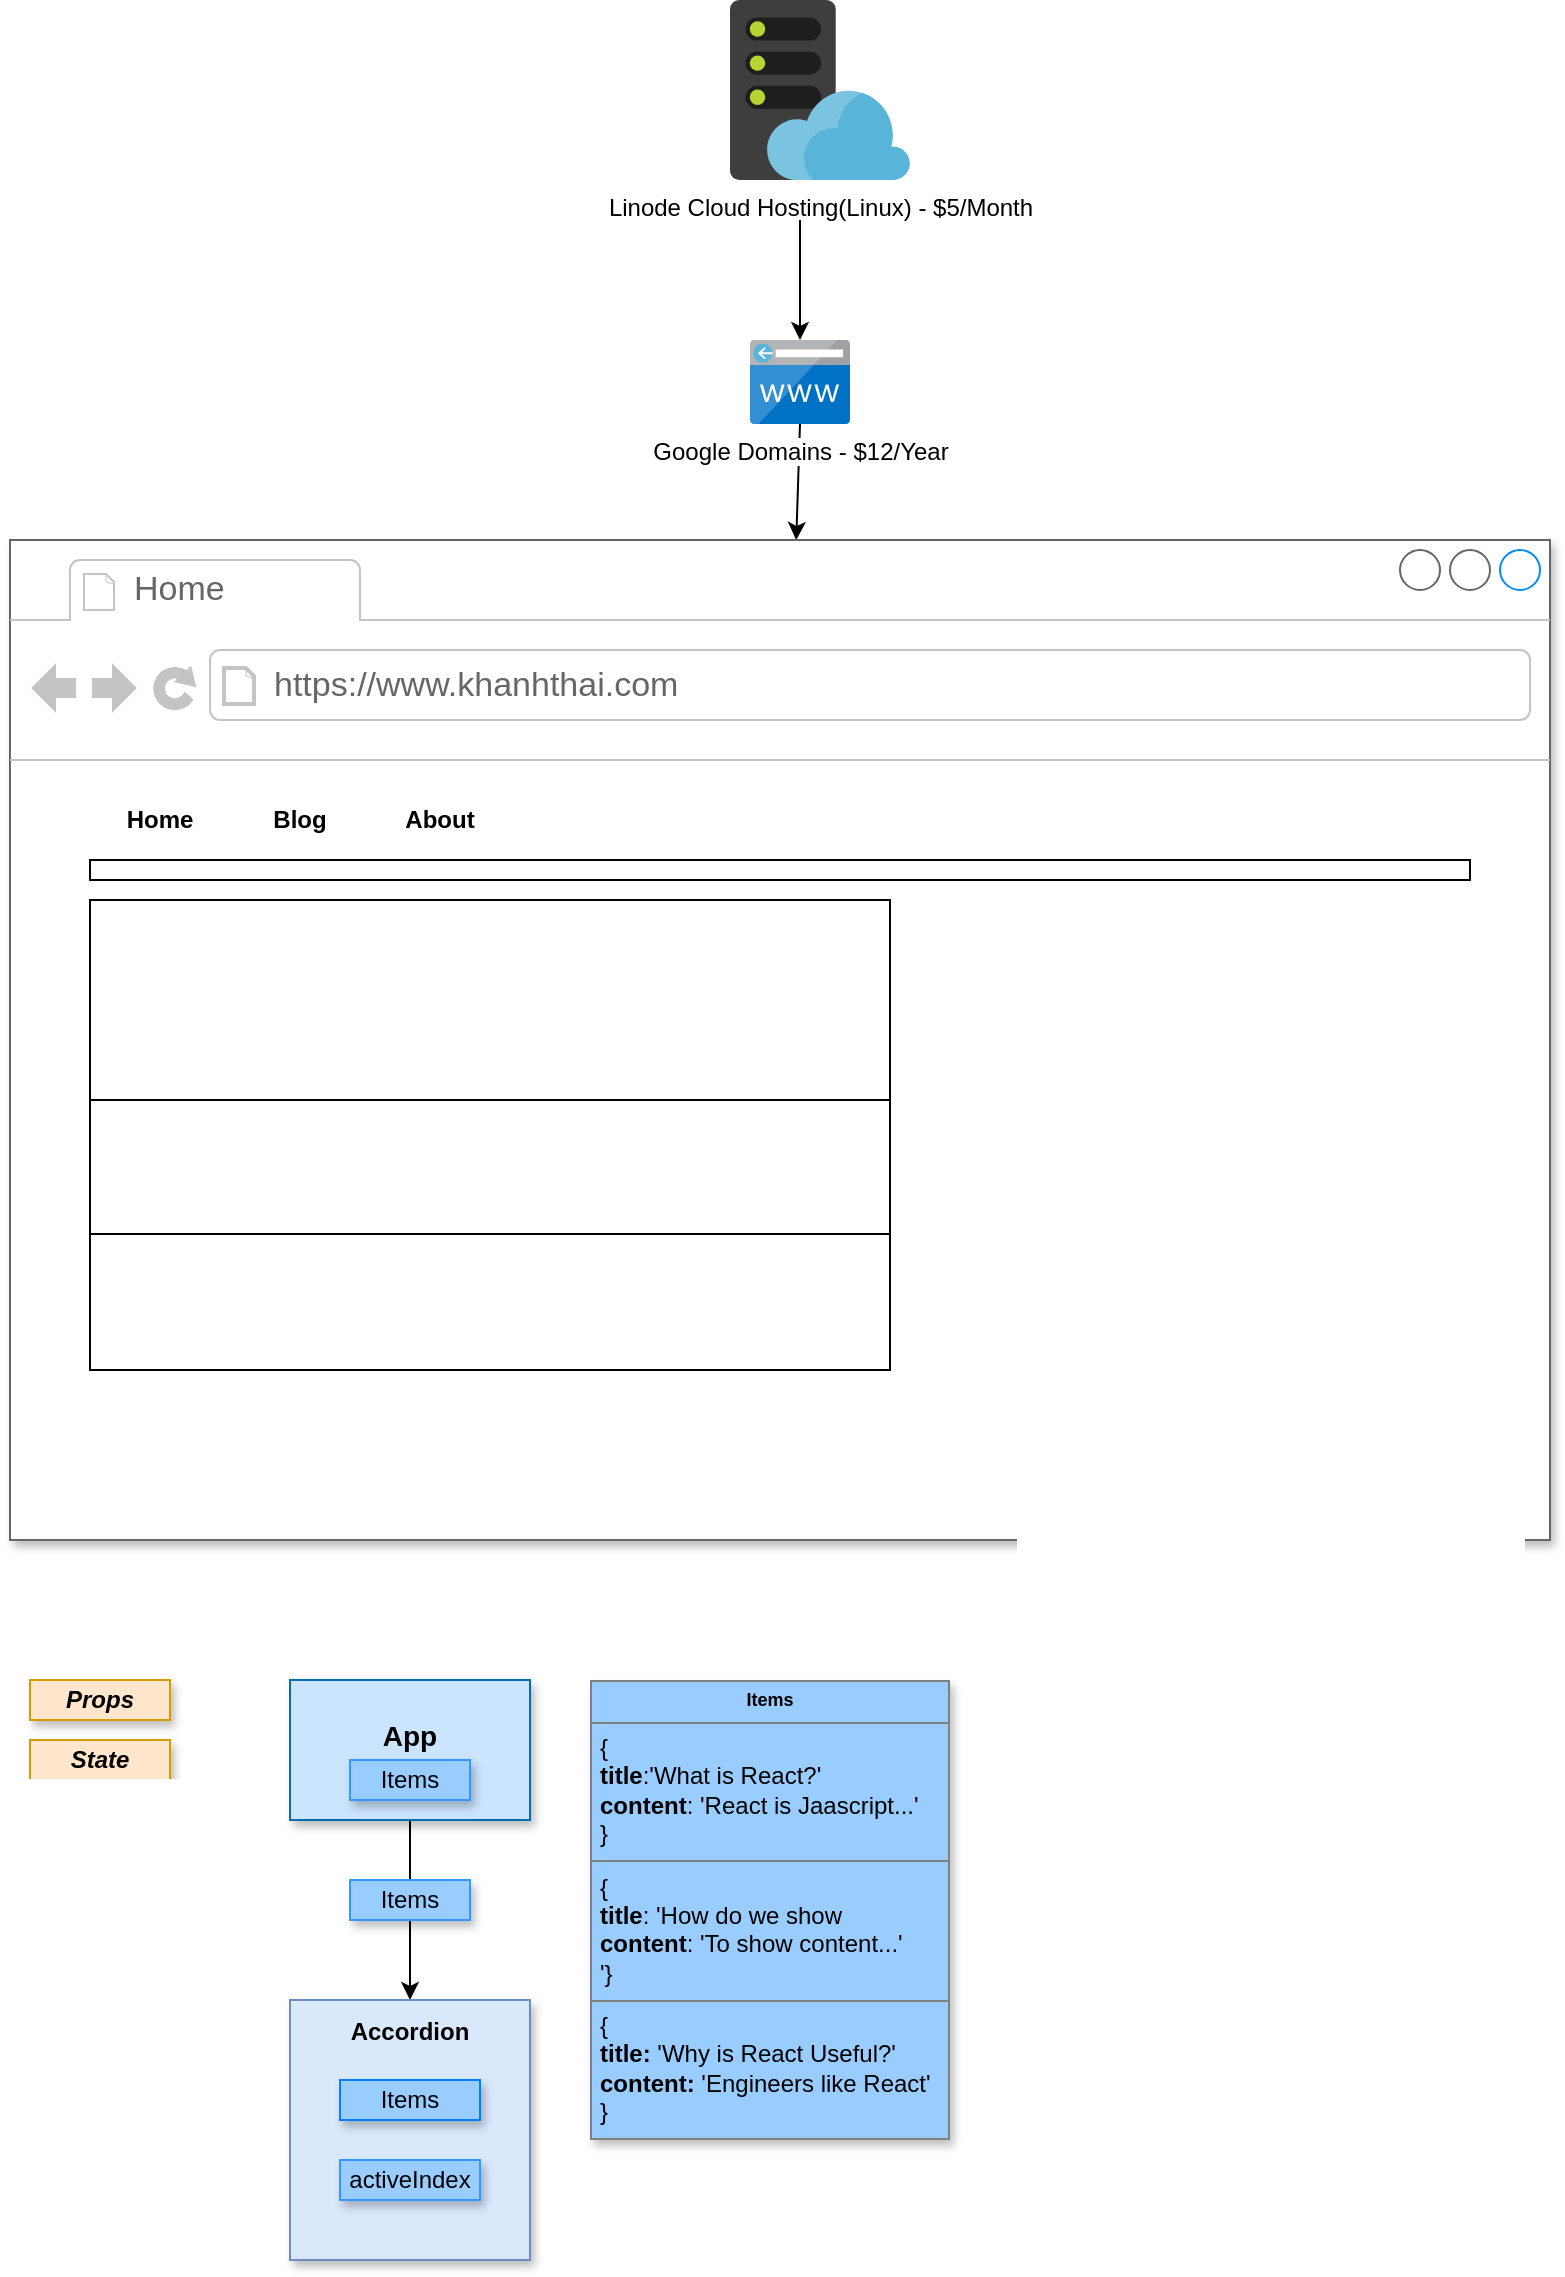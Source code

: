 <mxfile version="14.1.9" type="github">
  <diagram id="-8Po2za0VV15nlukF8d9" name="Page-1">
    <mxGraphModel dx="1127" dy="2746" grid="1" gridSize="10" guides="1" tooltips="1" connect="1" arrows="1" fold="1" page="1" pageScale="1" pageWidth="850" pageHeight="1100" math="0" shadow="0">
      <root>
        <mxCell id="0" />
        <mxCell id="1" parent="0" />
        <mxCell id="I9JZfjE0defXv6euggS9-47" value="Linode Cloud Hosting(Linux) - $5/Month" style="aspect=fixed;html=1;points=[];align=center;image;fontSize=12;image=img/lib/mscae/WebHosting.svg;" parent="1" vertex="1">
          <mxGeometry x="390" y="-1600" width="90" height="90" as="geometry" />
        </mxCell>
        <mxCell id="I9JZfjE0defXv6euggS9-51" value="" style="endArrow=classic;html=1;exitX=0.5;exitY=1;exitDx=0;exitDy=0;" parent="1" source="I9JZfjE0defXv6euggS9-52" target="I9JZfjE0defXv6euggS9-43" edge="1">
          <mxGeometry width="50" height="50" relative="1" as="geometry">
            <mxPoint x="310" y="-1310" as="sourcePoint" />
            <mxPoint x="425" y="-1230" as="targetPoint" />
          </mxGeometry>
        </mxCell>
        <mxCell id="I9JZfjE0defXv6euggS9-52" value="&lt;div&gt;Google Domains - $12/Year&lt;/div&gt;" style="aspect=fixed;html=1;points=[];align=center;image;fontSize=12;image=img/lib/mscae/CustomDomain.svg;" parent="1" vertex="1">
          <mxGeometry x="400" y="-1430" width="50" height="42" as="geometry" />
        </mxCell>
        <mxCell id="I9JZfjE0defXv6euggS9-53" value="" style="endArrow=classic;html=1;exitX=0.5;exitY=1;exitDx=0;exitDy=0;" parent="1" target="I9JZfjE0defXv6euggS9-52" edge="1">
          <mxGeometry width="50" height="50" relative="1" as="geometry">
            <mxPoint x="425" y="-1490" as="sourcePoint" />
            <mxPoint x="425" y="-1230" as="targetPoint" />
          </mxGeometry>
        </mxCell>
        <mxCell id="C3cHuOe90c1Z_wrDlrV1-6" value="" style="endArrow=classic;html=1;fontColor=#FF66B3;exitX=0.5;exitY=1;exitDx=0;exitDy=0;entryX=0.5;entryY=0;entryDx=0;entryDy=0;" edge="1" parent="1" source="C3cHuOe90c1Z_wrDlrV1-1" target="C3cHuOe90c1Z_wrDlrV1-5">
          <mxGeometry width="50" height="50" relative="1" as="geometry">
            <mxPoint x="450" y="-670" as="sourcePoint" />
            <mxPoint x="500" y="-720" as="targetPoint" />
          </mxGeometry>
        </mxCell>
        <mxCell id="C3cHuOe90c1Z_wrDlrV1-7" value="&lt;b&gt;Props&lt;/b&gt;" style="rounded=0;whiteSpace=wrap;html=1;shadow=1;glass=0;fillColor=#ffe6cc;strokeColor=#d79b00;fontStyle=2" vertex="1" parent="1">
          <mxGeometry x="40" y="-760" width="70" height="20" as="geometry" />
        </mxCell>
        <mxCell id="C3cHuOe90c1Z_wrDlrV1-11" value="Items" style="rounded=0;whiteSpace=wrap;html=1;shadow=1;glass=0;fillColor=#99CCFF;strokeColor=#3399FF;" vertex="1" parent="1">
          <mxGeometry x="200" y="-660" width="60" height="20" as="geometry" />
        </mxCell>
        <mxCell id="C3cHuOe90c1Z_wrDlrV1-33" value="&lt;table style=&quot;width: 100% ; height: 100% ; border-collapse: collapse ; font-size: 12px&quot; width=&quot;100%&quot; cellpadding=&quot;4&quot; border=&quot;1&quot;&gt;&lt;tbody&gt;&lt;tr style=&quot;font-size: 9px&quot;&gt;&lt;th style=&quot;font-size: 9px&quot; align=&quot;center&quot;&gt;Items&lt;/th&gt;&lt;/tr&gt;&lt;tr style=&quot;font-size: 12px&quot; align=&quot;left&quot;&gt;&lt;td&gt;{&lt;br&gt;&lt;b&gt;title&lt;/b&gt;:&#39;What is React?&#39;&lt;br&gt;&lt;b&gt;content&lt;/b&gt;: &#39;React is Jaascript...&#39;&lt;br&gt;}&lt;/td&gt;&lt;/tr&gt;&lt;tr&gt;&lt;td&gt;{&lt;br&gt;&lt;b&gt;title&lt;/b&gt;: &#39;How do we show&lt;br&gt;&lt;b&gt;content&lt;/b&gt;: &#39;To show content...&#39;&lt;br&gt;&#39;}&lt;/td&gt;&lt;/tr&gt;&lt;tr&gt;&lt;td&gt;{&lt;br&gt;&lt;b&gt;title: &lt;/b&gt;&#39;Why is React Useful?&#39;&lt;br&gt;&lt;b&gt;content: &lt;/b&gt;&#39;Engineers like React&#39;&lt;br&gt;}&lt;br&gt;&lt;/td&gt;&lt;/tr&gt;&lt;/tbody&gt;&lt;/table&gt;" style="text;html=1;overflow=fill;rounded=0;shadow=1;glass=0;sketch=0;fontSize=9;fillColor=#99CCFF;" vertex="1" parent="1">
          <mxGeometry x="320" y="-760" width="180" height="230" as="geometry" />
        </mxCell>
        <mxCell id="C3cHuOe90c1Z_wrDlrV1-73" value="&lt;b&gt;State&lt;/b&gt;" style="rounded=0;whiteSpace=wrap;html=1;shadow=1;glass=0;fillColor=#ffe6cc;strokeColor=#d79b00;fontStyle=2" vertex="1" parent="1">
          <mxGeometry x="40" y="-730" width="70" height="20" as="geometry" />
        </mxCell>
        <mxCell id="C3cHuOe90c1Z_wrDlrV1-75" value="" style="group" vertex="1" connectable="0" parent="1">
          <mxGeometry x="170" y="-760" width="120" height="70" as="geometry" />
        </mxCell>
        <mxCell id="C3cHuOe90c1Z_wrDlrV1-1" value="&lt;div&gt;&lt;font style=&quot;font-size: 14px&quot;&gt;&lt;b&gt;App&lt;/b&gt;&lt;br&gt;&lt;/font&gt;&lt;/div&gt;&lt;div&gt;&lt;br&gt;&lt;font style=&quot;font-size: 14px&quot;&gt;&lt;/font&gt;&lt;/div&gt;" style="rounded=0;whiteSpace=wrap;html=1;strokeColor=#006EAF;shadow=1;glass=0;fillColor=#CCE5FF;" vertex="1" parent="C3cHuOe90c1Z_wrDlrV1-75">
          <mxGeometry width="120" height="70" as="geometry" />
        </mxCell>
        <mxCell id="C3cHuOe90c1Z_wrDlrV1-3" value="Items" style="rounded=0;whiteSpace=wrap;html=1;shadow=1;glass=0;fillColor=#99CCFF;strokeColor=#3399FF;" vertex="1" parent="C3cHuOe90c1Z_wrDlrV1-75">
          <mxGeometry x="30" y="40" width="60" height="20" as="geometry" />
        </mxCell>
        <mxCell id="C3cHuOe90c1Z_wrDlrV1-96" value="" style="group" vertex="1" connectable="0" parent="1">
          <mxGeometry x="170" y="-600" width="120" height="130" as="geometry" />
        </mxCell>
        <mxCell id="C3cHuOe90c1Z_wrDlrV1-76" value="" style="group" vertex="1" connectable="0" parent="C3cHuOe90c1Z_wrDlrV1-96">
          <mxGeometry width="120" height="130" as="geometry" />
        </mxCell>
        <mxCell id="C3cHuOe90c1Z_wrDlrV1-5" value="&lt;div&gt;&lt;b&gt;Accordion&lt;/b&gt;&lt;font style=&quot;font-size: 14px&quot;&gt;&lt;br&gt;&lt;/font&gt;&lt;/div&gt;&lt;div&gt;&lt;br&gt;&lt;font style=&quot;font-size: 14px&quot;&gt;&lt;/font&gt;&lt;/div&gt;" style="rounded=0;whiteSpace=wrap;html=1;fillColor=#dae8fc;strokeColor=#6c8ebf;shadow=1;glass=0;verticalAlign=top;" vertex="1" parent="C3cHuOe90c1Z_wrDlrV1-76">
          <mxGeometry width="120" height="130" as="geometry" />
        </mxCell>
        <mxCell id="C3cHuOe90c1Z_wrDlrV1-12" value="Items" style="rounded=0;whiteSpace=wrap;html=1;shadow=1;glass=0;fillColor=#99CCFF;strokeColor=#007FFF;" vertex="1" parent="C3cHuOe90c1Z_wrDlrV1-76">
          <mxGeometry x="25" y="40" width="70" height="20" as="geometry" />
        </mxCell>
        <mxCell id="C3cHuOe90c1Z_wrDlrV1-95" value="activeIndex" style="rounded=0;whiteSpace=wrap;html=1;shadow=1;glass=0;fillColor=#99CCFF;strokeColor=#3399FF;" vertex="1" parent="C3cHuOe90c1Z_wrDlrV1-96">
          <mxGeometry x="25" y="80" width="70" height="20" as="geometry" />
        </mxCell>
        <mxCell id="C3cHuOe90c1Z_wrDlrV1-154" value="" style="group" vertex="1" connectable="0" parent="1">
          <mxGeometry x="30" y="-1330" width="770" height="500" as="geometry" />
        </mxCell>
        <mxCell id="I9JZfjE0defXv6euggS9-43" value="" style="strokeWidth=1;shadow=1;dashed=0;align=center;html=1;shape=mxgraph.mockup.containers.browserWindow;rSize=0;strokeColor=#666666;strokeColor2=#008cff;strokeColor3=#c4c4c4;mainText=,;recursiveResize=0;" parent="C3cHuOe90c1Z_wrDlrV1-154" vertex="1">
          <mxGeometry width="770" height="500" as="geometry" />
        </mxCell>
        <mxCell id="I9JZfjE0defXv6euggS9-44" value="Home" style="strokeWidth=1;shadow=0;dashed=0;align=center;html=1;shape=mxgraph.mockup.containers.anchor;fontSize=17;fontColor=#666666;align=left;" parent="I9JZfjE0defXv6euggS9-43" vertex="1">
          <mxGeometry x="60" y="12" width="110" height="26" as="geometry" />
        </mxCell>
        <mxCell id="I9JZfjE0defXv6euggS9-45" value="https://www.khanhthai.com" style="strokeWidth=1;shadow=0;dashed=0;align=center;html=1;shape=mxgraph.mockup.containers.anchor;rSize=0;fontSize=17;fontColor=#666666;align=left;" parent="I9JZfjE0defXv6euggS9-43" vertex="1">
          <mxGeometry x="130" y="60" width="250" height="26" as="geometry" />
        </mxCell>
        <mxCell id="C3cHuOe90c1Z_wrDlrV1-64" value="" style="shape=table;html=1;whiteSpace=wrap;startSize=0;container=1;collapsible=0;childLayout=tableLayout;" vertex="1" parent="I9JZfjE0defXv6euggS9-43">
          <mxGeometry x="40" y="180" width="400" height="235" as="geometry" />
        </mxCell>
        <mxCell id="C3cHuOe90c1Z_wrDlrV1-65" value="" style="shape=partialRectangle;html=1;whiteSpace=wrap;collapsible=0;dropTarget=0;pointerEvents=0;fillColor=none;top=0;left=0;bottom=0;right=0;points=[[0,0.5],[1,0.5]];portConstraint=eastwest;" vertex="1" parent="C3cHuOe90c1Z_wrDlrV1-64">
          <mxGeometry width="400" height="100" as="geometry" />
        </mxCell>
        <mxCell id="C3cHuOe90c1Z_wrDlrV1-66" value="&lt;div align=&quot;left&quot;&gt;&lt;br&gt;&lt;/div&gt;&lt;blockquote&gt;&lt;div align=&quot;left&quot;&gt;&lt;br&gt;&lt;/div&gt;&lt;/blockquote&gt;&lt;div align=&quot;left&quot;&gt;&lt;br&gt;&lt;/div&gt;" style="shape=partialRectangle;html=1;whiteSpace=wrap;connectable=0;overflow=hidden;fillColor=none;top=0;left=0;bottom=0;right=0;align=left;" vertex="1" parent="C3cHuOe90c1Z_wrDlrV1-65">
          <mxGeometry width="400" height="100" as="geometry" />
        </mxCell>
        <mxCell id="C3cHuOe90c1Z_wrDlrV1-67" value="" style="shape=partialRectangle;html=1;whiteSpace=wrap;collapsible=0;dropTarget=0;pointerEvents=0;fillColor=none;top=0;left=0;bottom=0;right=0;points=[[0,0.5],[1,0.5]];portConstraint=eastwest;align=left;" vertex="1" parent="C3cHuOe90c1Z_wrDlrV1-64">
          <mxGeometry y="100" width="400" height="67" as="geometry" />
        </mxCell>
        <mxCell id="C3cHuOe90c1Z_wrDlrV1-68" value="" style="shape=partialRectangle;html=1;whiteSpace=wrap;connectable=0;overflow=hidden;fillColor=none;top=0;left=0;bottom=0;right=0;align=left;" vertex="1" parent="C3cHuOe90c1Z_wrDlrV1-67">
          <mxGeometry width="400" height="67" as="geometry" />
        </mxCell>
        <mxCell id="C3cHuOe90c1Z_wrDlrV1-69" value="" style="shape=partialRectangle;html=1;whiteSpace=wrap;collapsible=0;dropTarget=0;pointerEvents=0;fillColor=none;top=0;left=0;bottom=0;right=0;points=[[0,0.5],[1,0.5]];portConstraint=eastwest;" vertex="1" parent="C3cHuOe90c1Z_wrDlrV1-64">
          <mxGeometry y="167" width="400" height="68" as="geometry" />
        </mxCell>
        <mxCell id="C3cHuOe90c1Z_wrDlrV1-70" value="" style="shape=partialRectangle;html=1;whiteSpace=wrap;connectable=0;overflow=hidden;fillColor=none;top=0;left=0;bottom=0;right=0;align=left;" vertex="1" parent="C3cHuOe90c1Z_wrDlrV1-69">
          <mxGeometry width="400" height="68" as="geometry" />
        </mxCell>
        <mxCell id="C3cHuOe90c1Z_wrDlrV1-120" value="" style="group" vertex="1" connectable="0" parent="I9JZfjE0defXv6euggS9-43">
          <mxGeometry x="40" y="130" width="280" height="20" as="geometry" />
        </mxCell>
        <mxCell id="C3cHuOe90c1Z_wrDlrV1-114" value="&lt;font style=&quot;font-size: 12px&quot;&gt;&lt;b&gt;Home&lt;/b&gt;&lt;/font&gt;" style="text;html=1;strokeColor=none;fillColor=none;align=center;verticalAlign=middle;whiteSpace=wrap;rounded=0;shadow=1;glass=0;sketch=0;fontSize=9;fontColor=#000000;" vertex="1" parent="C3cHuOe90c1Z_wrDlrV1-120">
          <mxGeometry width="70" height="20" as="geometry" />
        </mxCell>
        <mxCell id="C3cHuOe90c1Z_wrDlrV1-115" value="&lt;font style=&quot;font-size: 12px&quot;&gt;&lt;b&gt;Blog&lt;/b&gt;&lt;/font&gt;" style="text;html=1;strokeColor=none;fillColor=none;align=center;verticalAlign=middle;whiteSpace=wrap;rounded=0;shadow=1;glass=0;sketch=0;fontSize=9;fontColor=#000000;" vertex="1" parent="C3cHuOe90c1Z_wrDlrV1-120">
          <mxGeometry x="80" width="50" height="20" as="geometry" />
        </mxCell>
        <mxCell id="C3cHuOe90c1Z_wrDlrV1-116" value="&lt;font size=&quot;1&quot;&gt;&lt;b style=&quot;font-size: 12px&quot;&gt;About&lt;/b&gt;&lt;/font&gt;" style="text;html=1;strokeColor=none;fillColor=none;align=center;verticalAlign=middle;whiteSpace=wrap;rounded=0;shadow=1;glass=0;sketch=0;fontSize=9;fontColor=#000000;" vertex="1" parent="C3cHuOe90c1Z_wrDlrV1-120">
          <mxGeometry x="140" width="70" height="20" as="geometry" />
        </mxCell>
        <mxCell id="C3cHuOe90c1Z_wrDlrV1-113" value="" style="rounded=0;whiteSpace=wrap;html=1;shadow=0;glass=0;sketch=0;strokeColor=#000000;fillColor=#ffffff;gradientColor=none;fontSize=9;fontColor=#000000;align=left;" vertex="1" parent="C3cHuOe90c1Z_wrDlrV1-154">
          <mxGeometry x="40" y="160" width="690" height="10" as="geometry" />
        </mxCell>
      </root>
    </mxGraphModel>
  </diagram>
</mxfile>

